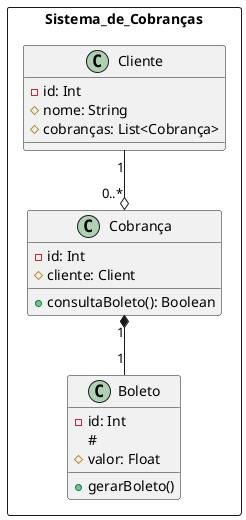 @startuml sisDeCobrança
  package Sistema_de_Cobranças <<rectangle>> {

    class Cliente {
      - id: Int
      # nome: String
      # cobranças: List<Cobrança>
    }

    class Cobrança {
      - id: Int
      # cliente: Client
      + consultaBoleto(): Boolean
    }

    Cliente "1" --o "0..*" Cobrança

    class Boleto {
      - id: Int
      # 
      # valor: Float
      + gerarBoleto()
    }

    Cobrança "1" *-- "1" Boleto
  }
@enduml